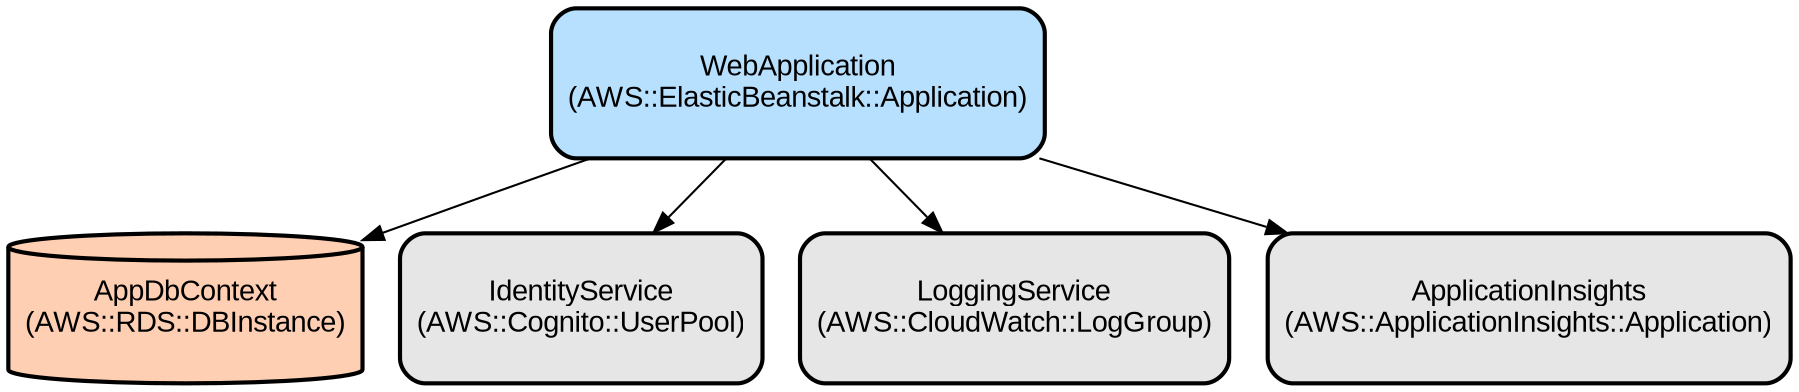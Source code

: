 digraph INFRA {
  node [ color = "black", fillcolor = "#E6E6E6", height =1, style = "filled,bold,rounded", fontname = "Arial" ];
  "AppDbContext" [ label = "AppDbContext
(AWS::RDS::DBInstance)", shape =cylinder, fillcolor = "#FFCFB3" ];
  "IdentityService" [ label = "IdentityService
(AWS::Cognito::UserPool)", shape =rectangle ];
  "LoggingService" [ label = "LoggingService
(AWS::CloudWatch::LogGroup)", shape =rectangle ];
  "ApplicationInsights" [ label = "ApplicationInsights
(AWS::ApplicationInsights::Application)", shape =rectangle ];
  "WebApplication" [ label = "WebApplication
(AWS::ElasticBeanstalk::Application)", shape =rectangle, fillcolor = "#B7E0FF" ];
  "WebApplication" -> "AppDbContext";
  "WebApplication" -> "IdentityService";
  "WebApplication" -> "LoggingService";
  "WebApplication" -> "ApplicationInsights";
}
